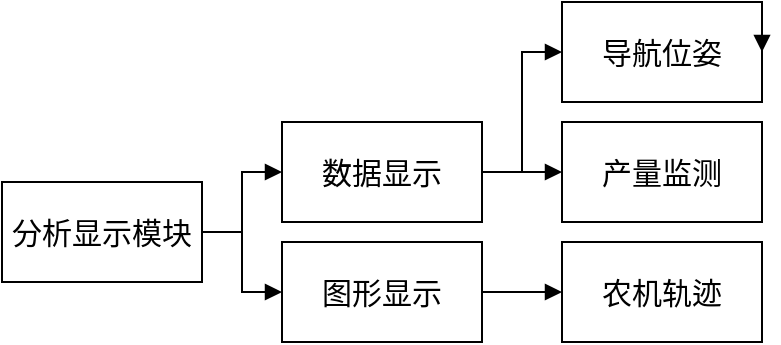 <mxfile version="24.8.6">
  <diagram name="第 1 页" id="brEmzPkUTvlTsnMzLAOs">
    <mxGraphModel dx="794" dy="513" grid="1" gridSize="10" guides="1" tooltips="1" connect="1" arrows="1" fold="1" page="1" pageScale="1" pageWidth="1654" pageHeight="1169" math="0" shadow="0">
      <root>
        <mxCell id="0" />
        <mxCell id="1" parent="0" />
        <mxCell id="DRtAeos1hSPKdQ_mvPpc-5" value="" style="edgeStyle=orthogonalEdgeStyle;rounded=0;orthogonalLoop=1;jettySize=auto;html=1;endArrow=block;endFill=1;" edge="1" parent="1" source="DRtAeos1hSPKdQ_mvPpc-1" target="DRtAeos1hSPKdQ_mvPpc-4">
          <mxGeometry relative="1" as="geometry" />
        </mxCell>
        <mxCell id="DRtAeos1hSPKdQ_mvPpc-7" style="edgeStyle=orthogonalEdgeStyle;rounded=0;orthogonalLoop=1;jettySize=auto;html=1;entryX=0;entryY=0.5;entryDx=0;entryDy=0;endArrow=block;endFill=1;" edge="1" parent="1" source="DRtAeos1hSPKdQ_mvPpc-1" target="DRtAeos1hSPKdQ_mvPpc-6">
          <mxGeometry relative="1" as="geometry" />
        </mxCell>
        <mxCell id="DRtAeos1hSPKdQ_mvPpc-1" value="分析显示模块" style="rounded=0;whiteSpace=wrap;html=1;fontSize=15;" vertex="1" parent="1">
          <mxGeometry x="180" y="150" width="100" height="50" as="geometry" />
        </mxCell>
        <mxCell id="DRtAeos1hSPKdQ_mvPpc-13" style="edgeStyle=orthogonalEdgeStyle;shape=connector;rounded=0;orthogonalLoop=1;jettySize=auto;html=1;entryX=0;entryY=0.5;entryDx=0;entryDy=0;strokeColor=default;align=center;verticalAlign=middle;fontFamily=Helvetica;fontSize=11;fontColor=default;labelBackgroundColor=default;endArrow=block;endFill=1;" edge="1" parent="1" source="DRtAeos1hSPKdQ_mvPpc-4" target="DRtAeos1hSPKdQ_mvPpc-12">
          <mxGeometry relative="1" as="geometry" />
        </mxCell>
        <mxCell id="DRtAeos1hSPKdQ_mvPpc-14" style="edgeStyle=orthogonalEdgeStyle;shape=connector;rounded=0;orthogonalLoop=1;jettySize=auto;html=1;entryX=0;entryY=0.5;entryDx=0;entryDy=0;strokeColor=default;align=center;verticalAlign=middle;fontFamily=Helvetica;fontSize=11;fontColor=default;labelBackgroundColor=default;endArrow=block;endFill=1;" edge="1" parent="1" source="DRtAeos1hSPKdQ_mvPpc-4" target="DRtAeos1hSPKdQ_mvPpc-11">
          <mxGeometry relative="1" as="geometry" />
        </mxCell>
        <mxCell id="DRtAeos1hSPKdQ_mvPpc-4" value="&lt;div&gt;数据显示&lt;/div&gt;" style="rounded=0;whiteSpace=wrap;html=1;fontSize=15;" vertex="1" parent="1">
          <mxGeometry x="320" y="120" width="100" height="50" as="geometry" />
        </mxCell>
        <mxCell id="DRtAeos1hSPKdQ_mvPpc-9" value="" style="edgeStyle=orthogonalEdgeStyle;shape=connector;rounded=0;orthogonalLoop=1;jettySize=auto;html=1;strokeColor=default;align=center;verticalAlign=middle;fontFamily=Helvetica;fontSize=11;fontColor=default;labelBackgroundColor=default;endArrow=block;endFill=1;" edge="1" parent="1" source="DRtAeos1hSPKdQ_mvPpc-6" target="DRtAeos1hSPKdQ_mvPpc-8">
          <mxGeometry relative="1" as="geometry" />
        </mxCell>
        <mxCell id="DRtAeos1hSPKdQ_mvPpc-6" value="&lt;div&gt;图形显示&lt;/div&gt;" style="rounded=0;whiteSpace=wrap;html=1;fontSize=15;" vertex="1" parent="1">
          <mxGeometry x="320" y="180" width="100" height="50" as="geometry" />
        </mxCell>
        <mxCell id="DRtAeos1hSPKdQ_mvPpc-8" value="&lt;div&gt;农机轨迹&lt;/div&gt;" style="rounded=0;whiteSpace=wrap;html=1;fontSize=15;" vertex="1" parent="1">
          <mxGeometry x="460" y="180" width="100" height="50" as="geometry" />
        </mxCell>
        <mxCell id="DRtAeos1hSPKdQ_mvPpc-11" value="导航位姿" style="rounded=0;whiteSpace=wrap;html=1;fontSize=15;" vertex="1" parent="1">
          <mxGeometry x="460" y="60" width="100" height="50" as="geometry" />
        </mxCell>
        <mxCell id="DRtAeos1hSPKdQ_mvPpc-12" value="产量监测" style="rounded=0;whiteSpace=wrap;html=1;fontSize=15;" vertex="1" parent="1">
          <mxGeometry x="460" y="120" width="100" height="50" as="geometry" />
        </mxCell>
        <mxCell id="DRtAeos1hSPKdQ_mvPpc-15" style="edgeStyle=orthogonalEdgeStyle;shape=connector;rounded=0;orthogonalLoop=1;jettySize=auto;html=1;exitX=1;exitY=0.25;exitDx=0;exitDy=0;entryX=1;entryY=0.5;entryDx=0;entryDy=0;strokeColor=default;align=center;verticalAlign=middle;fontFamily=Helvetica;fontSize=11;fontColor=default;labelBackgroundColor=default;endArrow=block;endFill=1;" edge="1" parent="1" source="DRtAeos1hSPKdQ_mvPpc-11" target="DRtAeos1hSPKdQ_mvPpc-11">
          <mxGeometry relative="1" as="geometry" />
        </mxCell>
      </root>
    </mxGraphModel>
  </diagram>
</mxfile>
